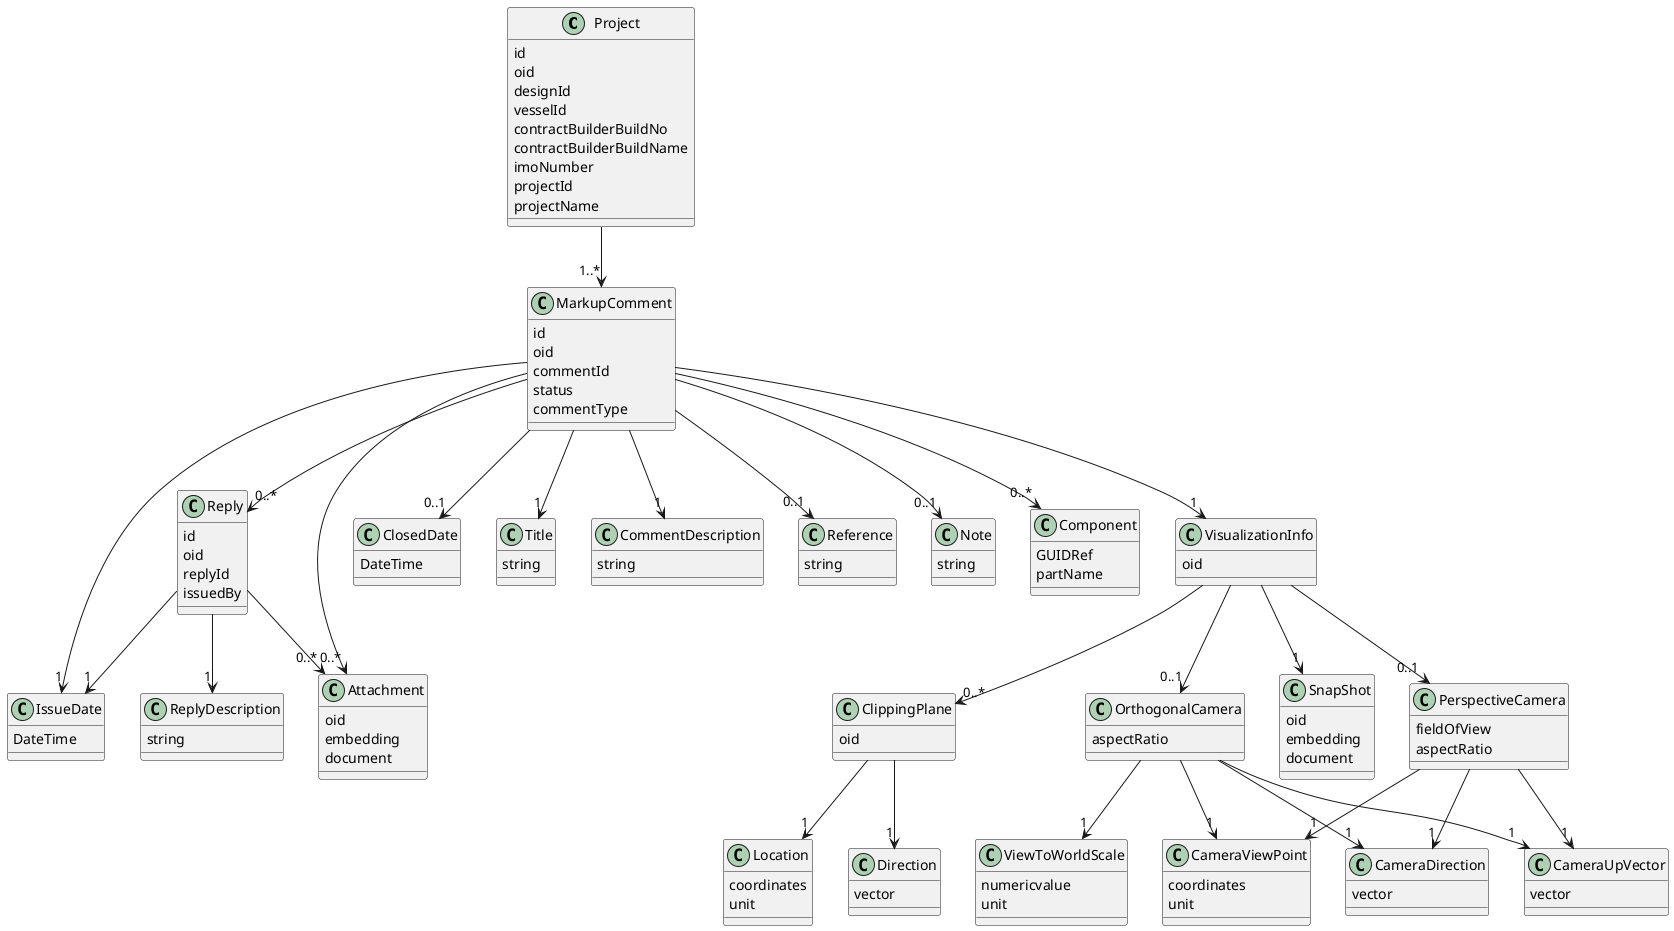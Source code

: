 @startuml

class Project {
    id
    oid
    designId
    vesselId
    contractBuilderBuildNo
    contractBuilderBuildName
    imoNumber
    projectId
    projectName
}


class MarkupComment {
    id
    oid
    commentId
    status
    commentType
}


class IssueDate {
    DateTime
}
class ClosedDate {
    DateTime
}
class Title {
    string
}
class CommentDescription {
    string
}
class Reference {
    string
}
class Note {
    string
}

class Component {
    GUIDRef
    partName
}


class Attachment {
    oid
    embedding
    document
}


class Reply {
    id
    oid
    replyId
    issuedBy
}

class ReplyDescription {
    string
}

class VisualizationInfo {
    oid
}

class OrthogonalCamera {
    aspectRatio
}
class CameraViewPoint {
    coordinates
    unit
}
class CameraDirection {
    vector
}
class CameraUpVector {
    vector
}
class ViewToWorldScale {
    numericvalue
    unit
}

class PerspectiveCamera {
    fieldOfView
    aspectRatio
}

class ClippingPlane {
    oid
}

class Location {
    coordinates
    unit
}
class Direction {
    vector
}

class SnapShot {
    oid
    embedding
    document
}

Project --> "1..*" MarkupComment
MarkupComment --> "1" IssueDate
MarkupComment --> "0..1" ClosedDate
MarkupComment --> "1" Title
MarkupComment --> "1" CommentDescription
MarkupComment --> "0..1" Reference
MarkupComment --> "0..1" Note
MarkupComment --> "0..*" Attachment
MarkupComment --> "0..*" Reply
MarkupComment --> "0..*" Component
Reply --> "1" ReplyDescription
Reply --> "1" IssueDate
Reply --> "0..*" Attachment
MarkupComment --> "1" VisualizationInfo
VisualizationInfo --> "0..1" OrthogonalCamera
VisualizationInfo --> "0..1" PerspectiveCamera
VisualizationInfo --> "0..*" ClippingPlane
OrthogonalCamera --> "1" CameraViewPoint
OrthogonalCamera --> "1" CameraDirection
OrthogonalCamera --> "1" CameraUpVector
OrthogonalCamera --> "1" ViewToWorldScale
PerspectiveCamera --> "1" CameraViewPoint
PerspectiveCamera --> "1" CameraDirection
PerspectiveCamera --> "1" CameraUpVector
ClippingPlane --> "1" Location
ClippingPlane --> "1" Direction
VisualizationInfo --> "1" SnapShot

@enduml
